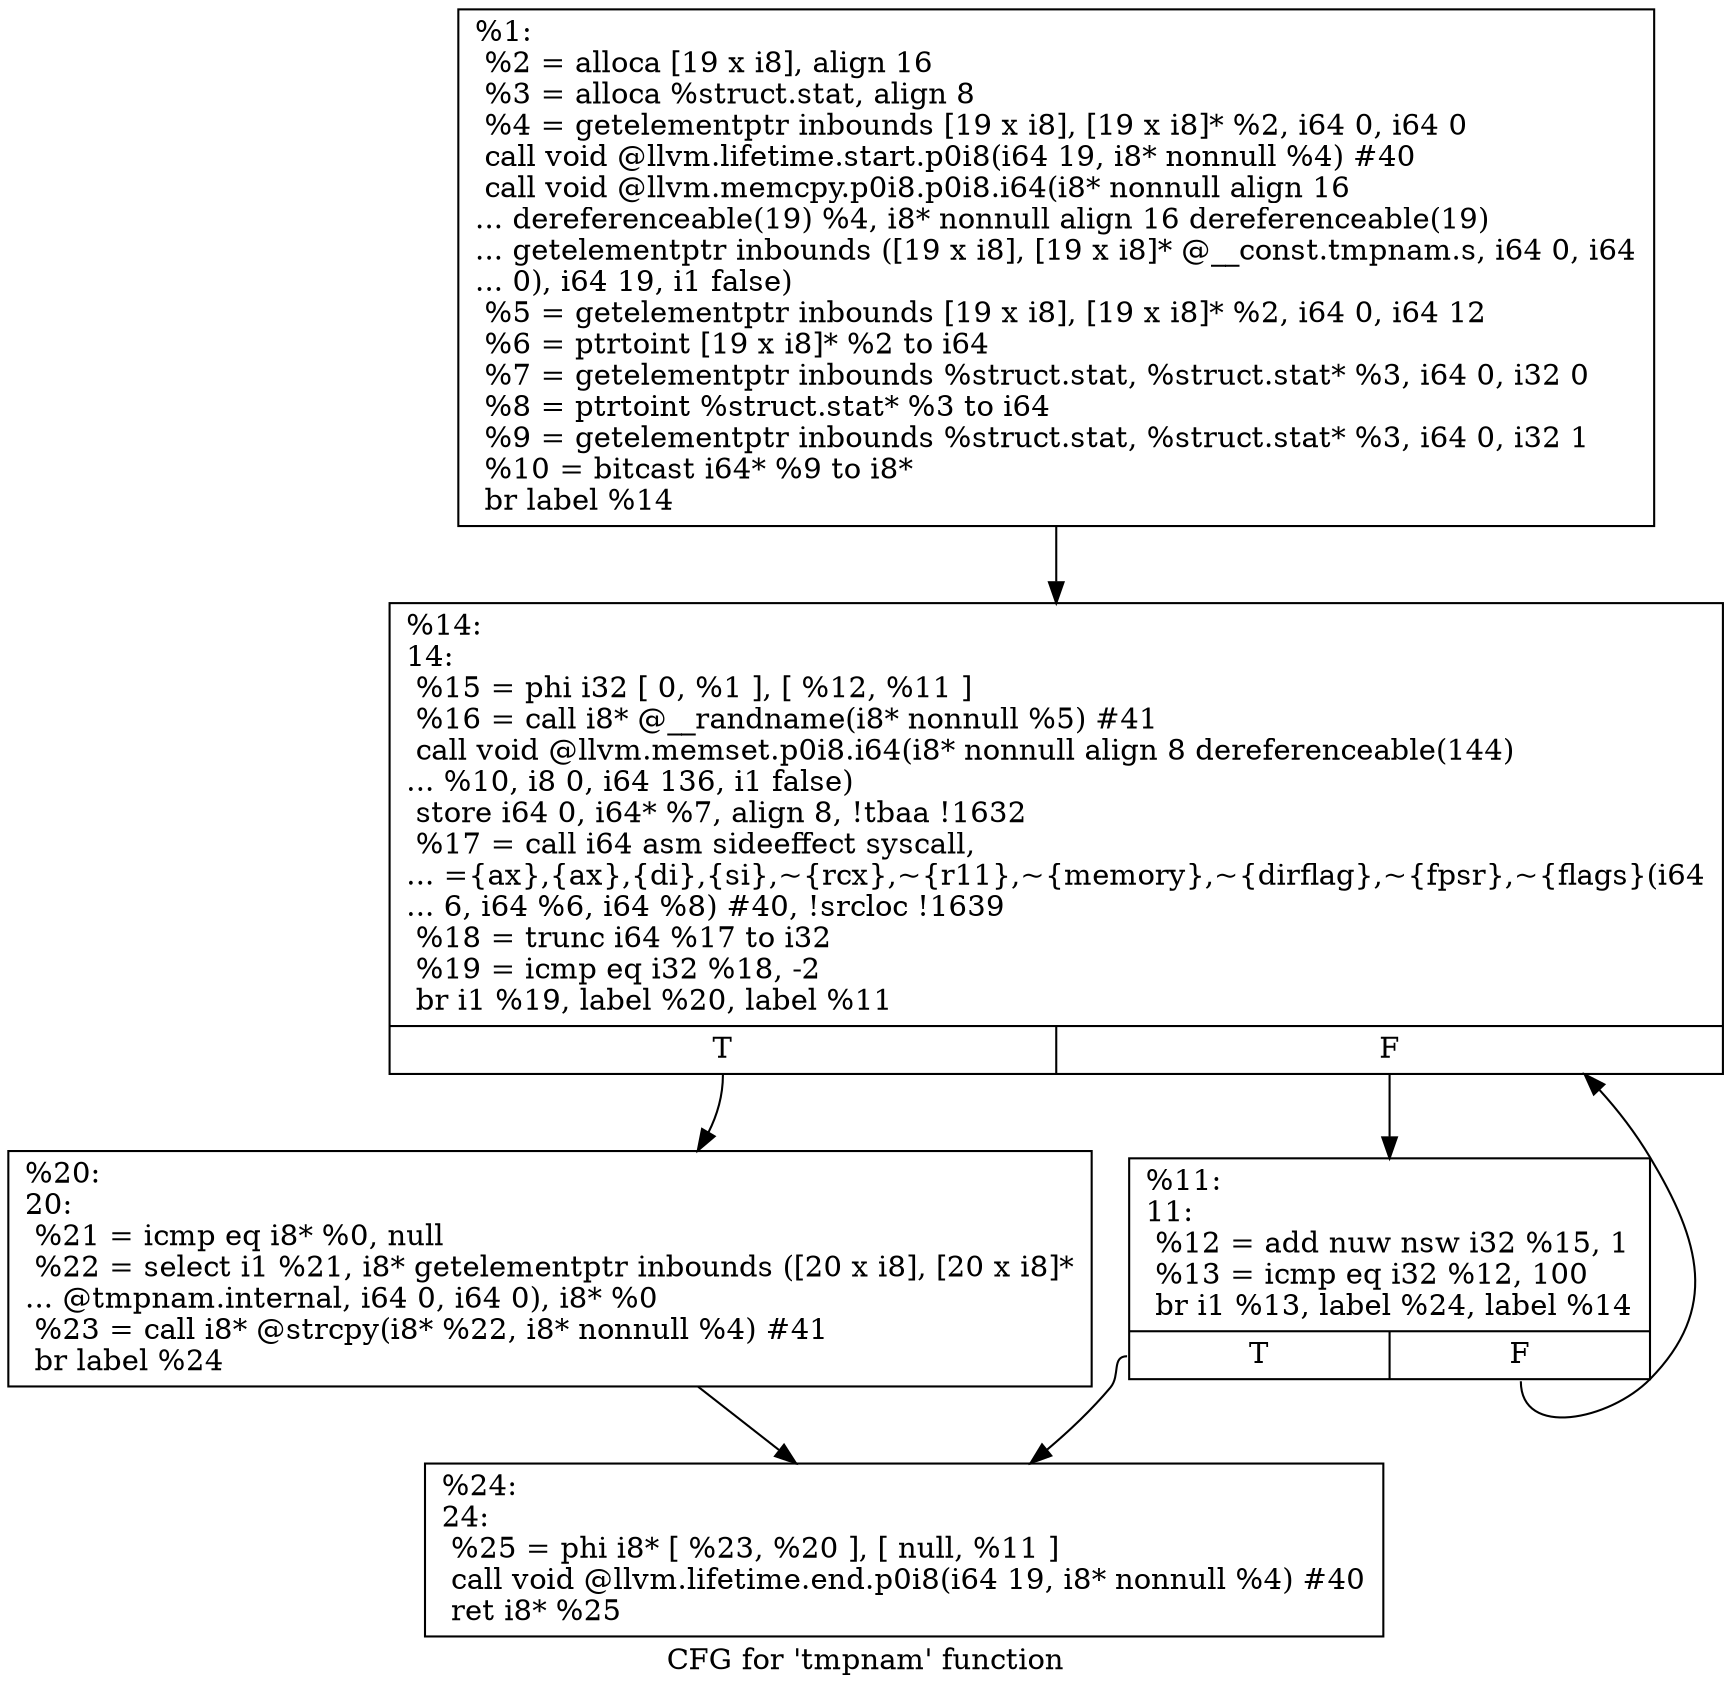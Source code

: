 digraph "CFG for 'tmpnam' function" {
	label="CFG for 'tmpnam' function";

	Node0x1e64f80 [shape=record,label="{%1:\l  %2 = alloca [19 x i8], align 16\l  %3 = alloca %struct.stat, align 8\l  %4 = getelementptr inbounds [19 x i8], [19 x i8]* %2, i64 0, i64 0\l  call void @llvm.lifetime.start.p0i8(i64 19, i8* nonnull %4) #40\l  call void @llvm.memcpy.p0i8.p0i8.i64(i8* nonnull align 16\l... dereferenceable(19) %4, i8* nonnull align 16 dereferenceable(19)\l... getelementptr inbounds ([19 x i8], [19 x i8]* @__const.tmpnam.s, i64 0, i64\l... 0), i64 19, i1 false)\l  %5 = getelementptr inbounds [19 x i8], [19 x i8]* %2, i64 0, i64 12\l  %6 = ptrtoint [19 x i8]* %2 to i64\l  %7 = getelementptr inbounds %struct.stat, %struct.stat* %3, i64 0, i32 0\l  %8 = ptrtoint %struct.stat* %3 to i64\l  %9 = getelementptr inbounds %struct.stat, %struct.stat* %3, i64 0, i32 1\l  %10 = bitcast i64* %9 to i8*\l  br label %14\l}"];
	Node0x1e64f80 -> Node0x1e65020;
	Node0x1e64fd0 [shape=record,label="{%11:\l11:                                               \l  %12 = add nuw nsw i32 %15, 1\l  %13 = icmp eq i32 %12, 100\l  br i1 %13, label %24, label %14\l|{<s0>T|<s1>F}}"];
	Node0x1e64fd0:s0 -> Node0x1e650c0;
	Node0x1e64fd0:s1 -> Node0x1e65020;
	Node0x1e65020 [shape=record,label="{%14:\l14:                                               \l  %15 = phi i32 [ 0, %1 ], [ %12, %11 ]\l  %16 = call i8* @__randname(i8* nonnull %5) #41\l  call void @llvm.memset.p0i8.i64(i8* nonnull align 8 dereferenceable(144)\l... %10, i8 0, i64 136, i1 false)\l  store i64 0, i64* %7, align 8, !tbaa !1632\l  %17 = call i64 asm sideeffect syscall,\l... =\{ax\},\{ax\},\{di\},\{si\},~\{rcx\},~\{r11\},~\{memory\},~\{dirflag\},~\{fpsr\},~\{flags\}(i64\l... 6, i64 %6, i64 %8) #40, !srcloc !1639\l  %18 = trunc i64 %17 to i32\l  %19 = icmp eq i32 %18, -2\l  br i1 %19, label %20, label %11\l|{<s0>T|<s1>F}}"];
	Node0x1e65020:s0 -> Node0x1e65070;
	Node0x1e65020:s1 -> Node0x1e64fd0;
	Node0x1e65070 [shape=record,label="{%20:\l20:                                               \l  %21 = icmp eq i8* %0, null\l  %22 = select i1 %21, i8* getelementptr inbounds ([20 x i8], [20 x i8]*\l... @tmpnam.internal, i64 0, i64 0), i8* %0\l  %23 = call i8* @strcpy(i8* %22, i8* nonnull %4) #41\l  br label %24\l}"];
	Node0x1e65070 -> Node0x1e650c0;
	Node0x1e650c0 [shape=record,label="{%24:\l24:                                               \l  %25 = phi i8* [ %23, %20 ], [ null, %11 ]\l  call void @llvm.lifetime.end.p0i8(i64 19, i8* nonnull %4) #40\l  ret i8* %25\l}"];
}
